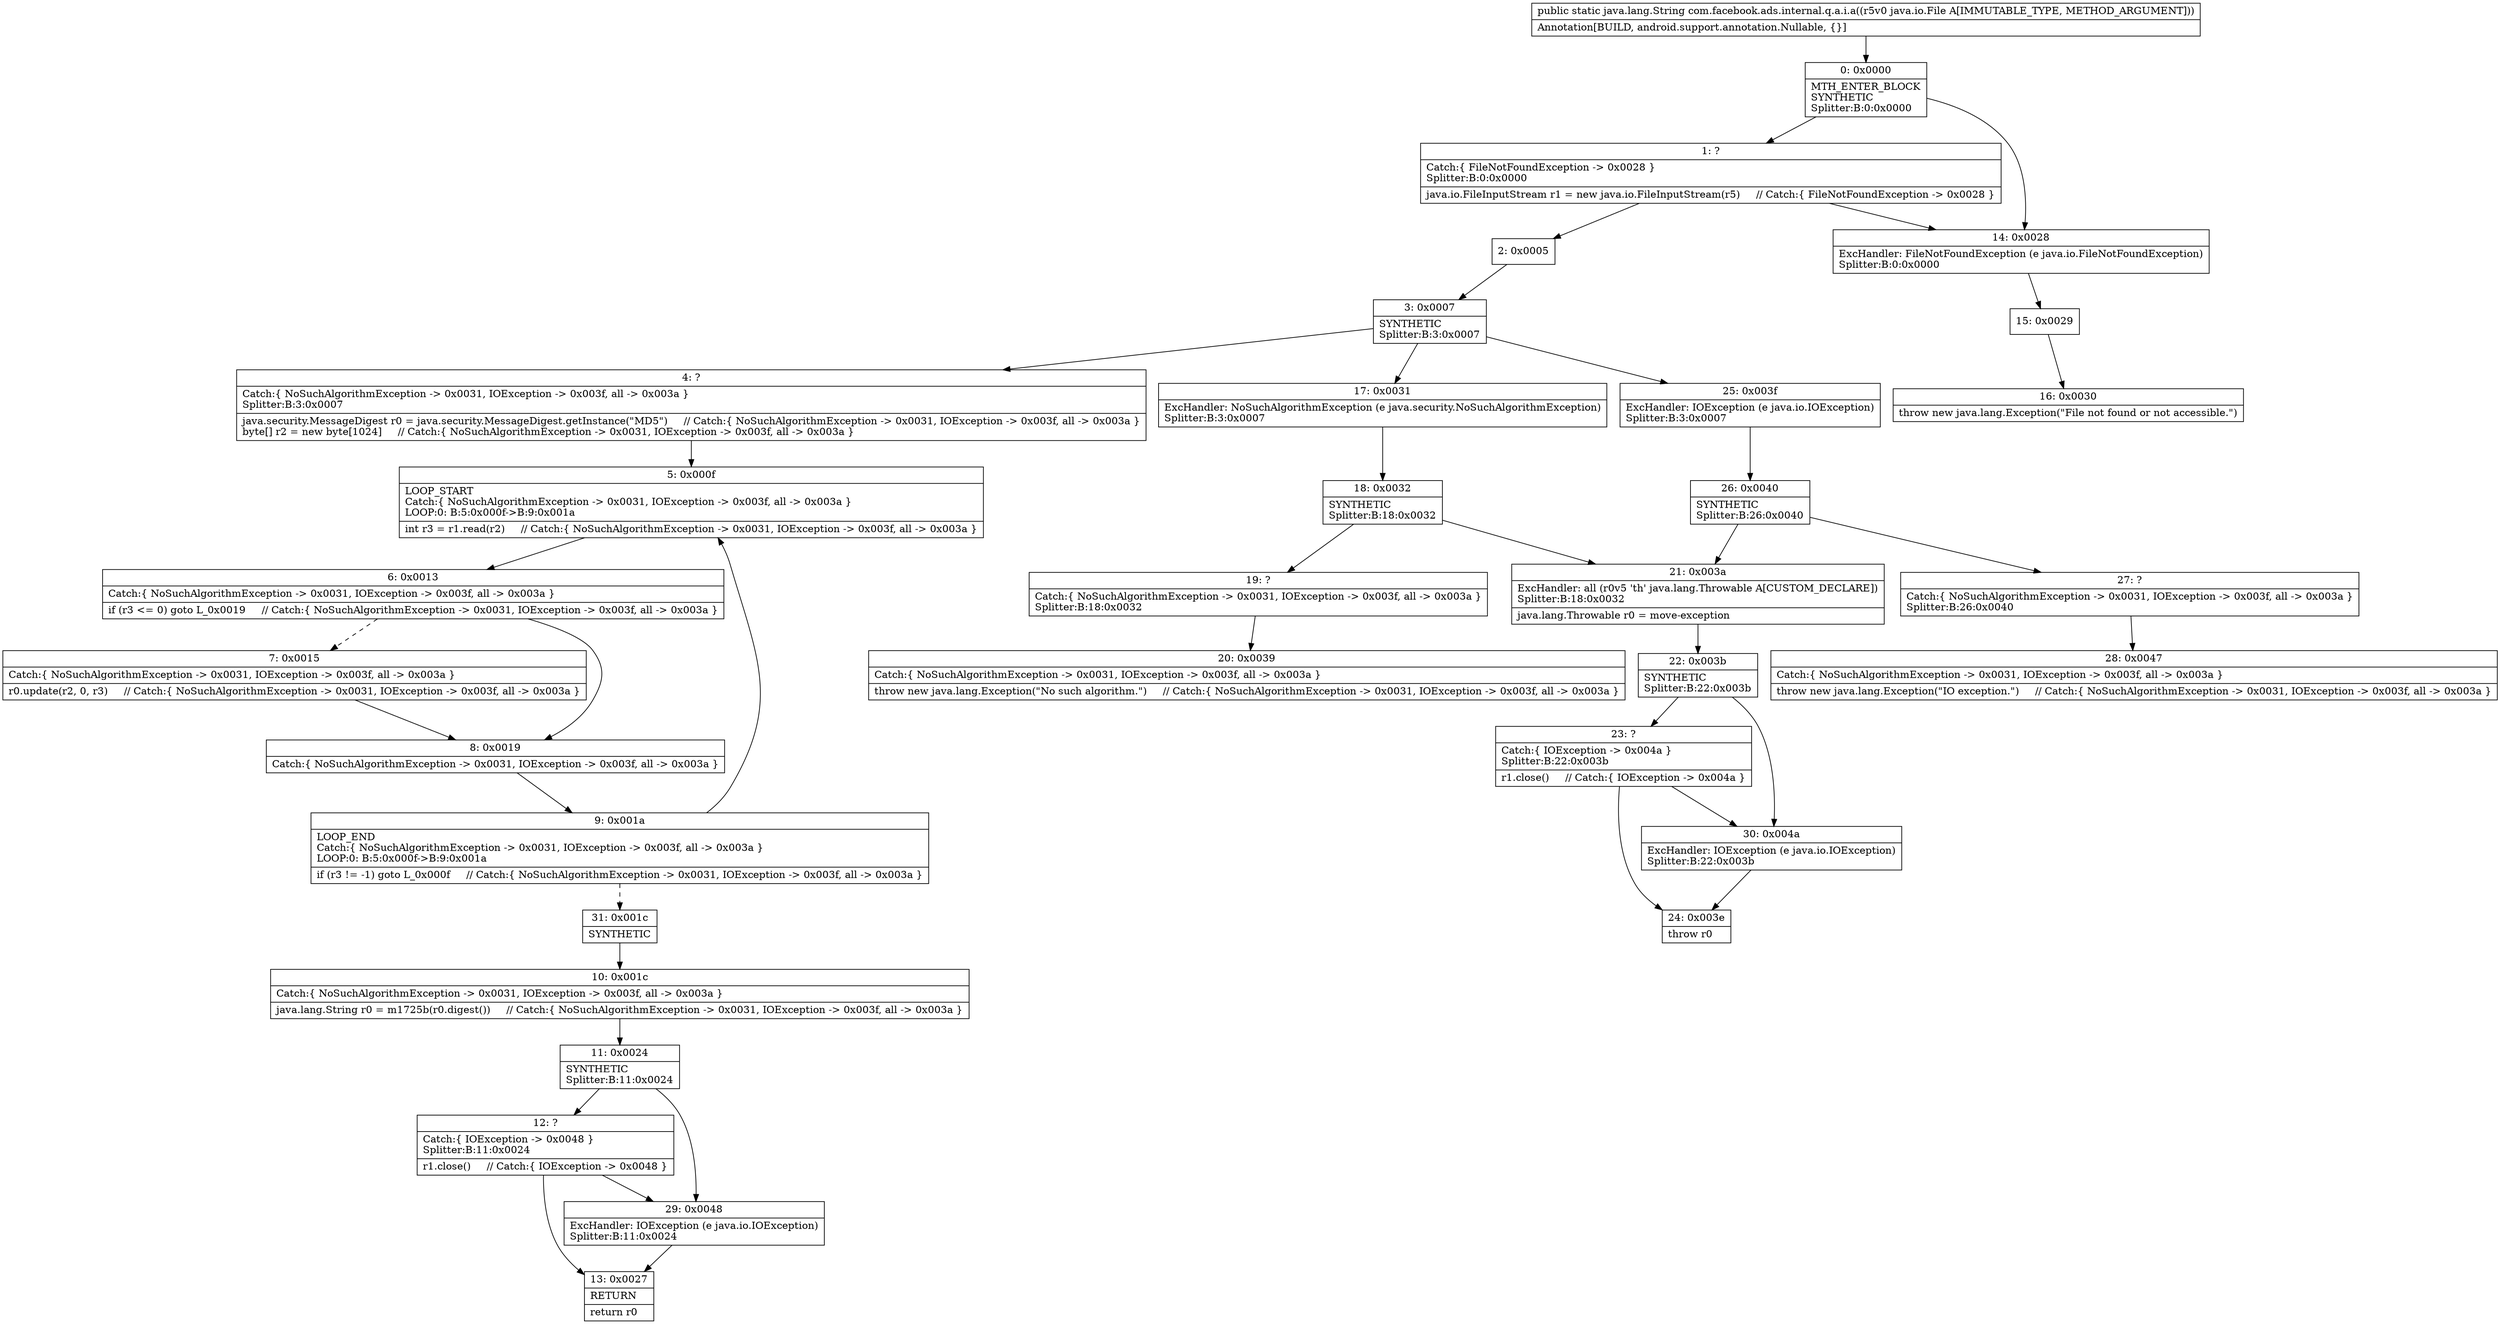 digraph "CFG forcom.facebook.ads.internal.q.a.i.a(Ljava\/io\/File;)Ljava\/lang\/String;" {
Node_0 [shape=record,label="{0\:\ 0x0000|MTH_ENTER_BLOCK\lSYNTHETIC\lSplitter:B:0:0x0000\l}"];
Node_1 [shape=record,label="{1\:\ ?|Catch:\{ FileNotFoundException \-\> 0x0028 \}\lSplitter:B:0:0x0000\l|java.io.FileInputStream r1 = new java.io.FileInputStream(r5)     \/\/ Catch:\{ FileNotFoundException \-\> 0x0028 \}\l}"];
Node_2 [shape=record,label="{2\:\ 0x0005}"];
Node_3 [shape=record,label="{3\:\ 0x0007|SYNTHETIC\lSplitter:B:3:0x0007\l}"];
Node_4 [shape=record,label="{4\:\ ?|Catch:\{ NoSuchAlgorithmException \-\> 0x0031, IOException \-\> 0x003f, all \-\> 0x003a \}\lSplitter:B:3:0x0007\l|java.security.MessageDigest r0 = java.security.MessageDigest.getInstance(\"MD5\")     \/\/ Catch:\{ NoSuchAlgorithmException \-\> 0x0031, IOException \-\> 0x003f, all \-\> 0x003a \}\lbyte[] r2 = new byte[1024]     \/\/ Catch:\{ NoSuchAlgorithmException \-\> 0x0031, IOException \-\> 0x003f, all \-\> 0x003a \}\l}"];
Node_5 [shape=record,label="{5\:\ 0x000f|LOOP_START\lCatch:\{ NoSuchAlgorithmException \-\> 0x0031, IOException \-\> 0x003f, all \-\> 0x003a \}\lLOOP:0: B:5:0x000f\-\>B:9:0x001a\l|int r3 = r1.read(r2)     \/\/ Catch:\{ NoSuchAlgorithmException \-\> 0x0031, IOException \-\> 0x003f, all \-\> 0x003a \}\l}"];
Node_6 [shape=record,label="{6\:\ 0x0013|Catch:\{ NoSuchAlgorithmException \-\> 0x0031, IOException \-\> 0x003f, all \-\> 0x003a \}\l|if (r3 \<= 0) goto L_0x0019     \/\/ Catch:\{ NoSuchAlgorithmException \-\> 0x0031, IOException \-\> 0x003f, all \-\> 0x003a \}\l}"];
Node_7 [shape=record,label="{7\:\ 0x0015|Catch:\{ NoSuchAlgorithmException \-\> 0x0031, IOException \-\> 0x003f, all \-\> 0x003a \}\l|r0.update(r2, 0, r3)     \/\/ Catch:\{ NoSuchAlgorithmException \-\> 0x0031, IOException \-\> 0x003f, all \-\> 0x003a \}\l}"];
Node_8 [shape=record,label="{8\:\ 0x0019|Catch:\{ NoSuchAlgorithmException \-\> 0x0031, IOException \-\> 0x003f, all \-\> 0x003a \}\l}"];
Node_9 [shape=record,label="{9\:\ 0x001a|LOOP_END\lCatch:\{ NoSuchAlgorithmException \-\> 0x0031, IOException \-\> 0x003f, all \-\> 0x003a \}\lLOOP:0: B:5:0x000f\-\>B:9:0x001a\l|if (r3 != \-1) goto L_0x000f     \/\/ Catch:\{ NoSuchAlgorithmException \-\> 0x0031, IOException \-\> 0x003f, all \-\> 0x003a \}\l}"];
Node_10 [shape=record,label="{10\:\ 0x001c|Catch:\{ NoSuchAlgorithmException \-\> 0x0031, IOException \-\> 0x003f, all \-\> 0x003a \}\l|java.lang.String r0 = m1725b(r0.digest())     \/\/ Catch:\{ NoSuchAlgorithmException \-\> 0x0031, IOException \-\> 0x003f, all \-\> 0x003a \}\l}"];
Node_11 [shape=record,label="{11\:\ 0x0024|SYNTHETIC\lSplitter:B:11:0x0024\l}"];
Node_12 [shape=record,label="{12\:\ ?|Catch:\{ IOException \-\> 0x0048 \}\lSplitter:B:11:0x0024\l|r1.close()     \/\/ Catch:\{ IOException \-\> 0x0048 \}\l}"];
Node_13 [shape=record,label="{13\:\ 0x0027|RETURN\l|return r0\l}"];
Node_14 [shape=record,label="{14\:\ 0x0028|ExcHandler: FileNotFoundException (e java.io.FileNotFoundException)\lSplitter:B:0:0x0000\l}"];
Node_15 [shape=record,label="{15\:\ 0x0029}"];
Node_16 [shape=record,label="{16\:\ 0x0030|throw new java.lang.Exception(\"File not found or not accessible.\")\l}"];
Node_17 [shape=record,label="{17\:\ 0x0031|ExcHandler: NoSuchAlgorithmException (e java.security.NoSuchAlgorithmException)\lSplitter:B:3:0x0007\l}"];
Node_18 [shape=record,label="{18\:\ 0x0032|SYNTHETIC\lSplitter:B:18:0x0032\l}"];
Node_19 [shape=record,label="{19\:\ ?|Catch:\{ NoSuchAlgorithmException \-\> 0x0031, IOException \-\> 0x003f, all \-\> 0x003a \}\lSplitter:B:18:0x0032\l}"];
Node_20 [shape=record,label="{20\:\ 0x0039|Catch:\{ NoSuchAlgorithmException \-\> 0x0031, IOException \-\> 0x003f, all \-\> 0x003a \}\l|throw new java.lang.Exception(\"No such algorithm.\")     \/\/ Catch:\{ NoSuchAlgorithmException \-\> 0x0031, IOException \-\> 0x003f, all \-\> 0x003a \}\l}"];
Node_21 [shape=record,label="{21\:\ 0x003a|ExcHandler: all (r0v5 'th' java.lang.Throwable A[CUSTOM_DECLARE])\lSplitter:B:18:0x0032\l|java.lang.Throwable r0 = move\-exception\l}"];
Node_22 [shape=record,label="{22\:\ 0x003b|SYNTHETIC\lSplitter:B:22:0x003b\l}"];
Node_23 [shape=record,label="{23\:\ ?|Catch:\{ IOException \-\> 0x004a \}\lSplitter:B:22:0x003b\l|r1.close()     \/\/ Catch:\{ IOException \-\> 0x004a \}\l}"];
Node_24 [shape=record,label="{24\:\ 0x003e|throw r0\l}"];
Node_25 [shape=record,label="{25\:\ 0x003f|ExcHandler: IOException (e java.io.IOException)\lSplitter:B:3:0x0007\l}"];
Node_26 [shape=record,label="{26\:\ 0x0040|SYNTHETIC\lSplitter:B:26:0x0040\l}"];
Node_27 [shape=record,label="{27\:\ ?|Catch:\{ NoSuchAlgorithmException \-\> 0x0031, IOException \-\> 0x003f, all \-\> 0x003a \}\lSplitter:B:26:0x0040\l}"];
Node_28 [shape=record,label="{28\:\ 0x0047|Catch:\{ NoSuchAlgorithmException \-\> 0x0031, IOException \-\> 0x003f, all \-\> 0x003a \}\l|throw new java.lang.Exception(\"IO exception.\")     \/\/ Catch:\{ NoSuchAlgorithmException \-\> 0x0031, IOException \-\> 0x003f, all \-\> 0x003a \}\l}"];
Node_29 [shape=record,label="{29\:\ 0x0048|ExcHandler: IOException (e java.io.IOException)\lSplitter:B:11:0x0024\l}"];
Node_30 [shape=record,label="{30\:\ 0x004a|ExcHandler: IOException (e java.io.IOException)\lSplitter:B:22:0x003b\l}"];
Node_31 [shape=record,label="{31\:\ 0x001c|SYNTHETIC\l}"];
MethodNode[shape=record,label="{public static java.lang.String com.facebook.ads.internal.q.a.i.a((r5v0 java.io.File A[IMMUTABLE_TYPE, METHOD_ARGUMENT]))  | Annotation[BUILD, android.support.annotation.Nullable, \{\}]\l}"];
MethodNode -> Node_0;
Node_0 -> Node_1;
Node_0 -> Node_14;
Node_1 -> Node_2;
Node_1 -> Node_14;
Node_2 -> Node_3;
Node_3 -> Node_4;
Node_3 -> Node_17;
Node_3 -> Node_25;
Node_4 -> Node_5;
Node_5 -> Node_6;
Node_6 -> Node_7[style=dashed];
Node_6 -> Node_8;
Node_7 -> Node_8;
Node_8 -> Node_9;
Node_9 -> Node_5;
Node_9 -> Node_31[style=dashed];
Node_10 -> Node_11;
Node_11 -> Node_12;
Node_11 -> Node_29;
Node_12 -> Node_13;
Node_12 -> Node_29;
Node_14 -> Node_15;
Node_15 -> Node_16;
Node_17 -> Node_18;
Node_18 -> Node_19;
Node_18 -> Node_21;
Node_19 -> Node_20;
Node_21 -> Node_22;
Node_22 -> Node_23;
Node_22 -> Node_30;
Node_23 -> Node_24;
Node_23 -> Node_30;
Node_25 -> Node_26;
Node_26 -> Node_27;
Node_26 -> Node_21;
Node_27 -> Node_28;
Node_29 -> Node_13;
Node_30 -> Node_24;
Node_31 -> Node_10;
}

